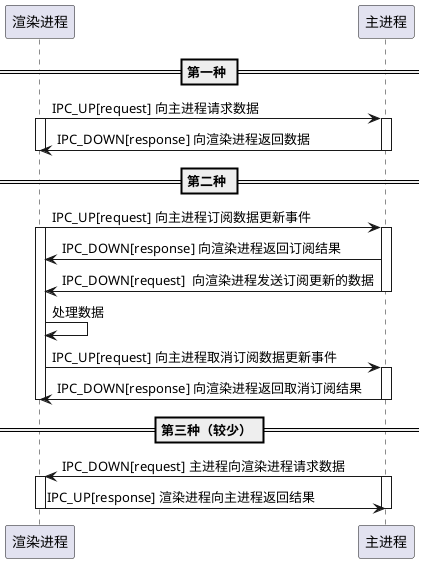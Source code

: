 @startuml event

participant 渲染进程 as GUI
participant 主进程 as Main

== 第一种 ==
GUI -> Main: IPC_UP[request] 向主进程请求数据
activate Main
activate GUI
Main -> GUI: IPC_DOWN[response] 向渲染进程返回数据
deactivate Main
deactivate GUI

== 第二种 ==
GUI -> Main: IPC_UP[request] 向主进程订阅数据更新事件
activate Main
activate GUI
Main -> GUI: IPC_DOWN[response] 向渲染进程返回订阅结果
Main -> GUI: IPC_DOWN[request]  向渲染进程发送订阅更新的数据
deactivate Main
GUI -> GUI: 处理数据
GUI -> Main: IPC_UP[request] 向主进程取消订阅数据更新事件
activate Main
Main -> GUI: IPC_DOWN[response] 向渲染进程返回取消订阅结果
deactivate Main
deactivate GUI

== 第三种（较少） ==
Main -> GUI: IPC_DOWN[request] 主进程向渲染进程请求数据
activate Main
activate GUI
GUI -> Main: IPC_UP[response] 渲染进程向主进程返回结果
deactivate Main
deactivate GUI
@enduml